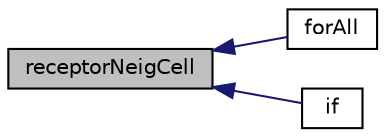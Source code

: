 digraph "receptorNeigCell"
{
  bgcolor="transparent";
  edge [fontname="Helvetica",fontsize="10",labelfontname="Helvetica",labelfontsize="10"];
  node [fontname="Helvetica",fontsize="10",shape=record];
  rankdir="LR";
  Node1 [label="receptorNeigCell",height=0.2,width=0.4,color="black", fillcolor="grey75", style="filled" fontcolor="black"];
  Node1 -> Node2 [dir="back",color="midnightblue",fontsize="10",style="solid",fontname="Helvetica"];
  Node2 [label="forAll",height=0.2,width=0.4,color="black",URL="$interpolatedFaces_8H.html#af95755d4960208edf40e0d93244d6240"];
  Node1 -> Node3 [dir="back",color="midnightblue",fontsize="10",style="solid",fontname="Helvetica"];
  Node3 [label="if",height=0.2,width=0.4,color="black",URL="$interpolatedFaces_8H.html#ab07750980c6d235e385b1f3b3cce41bd"];
}
